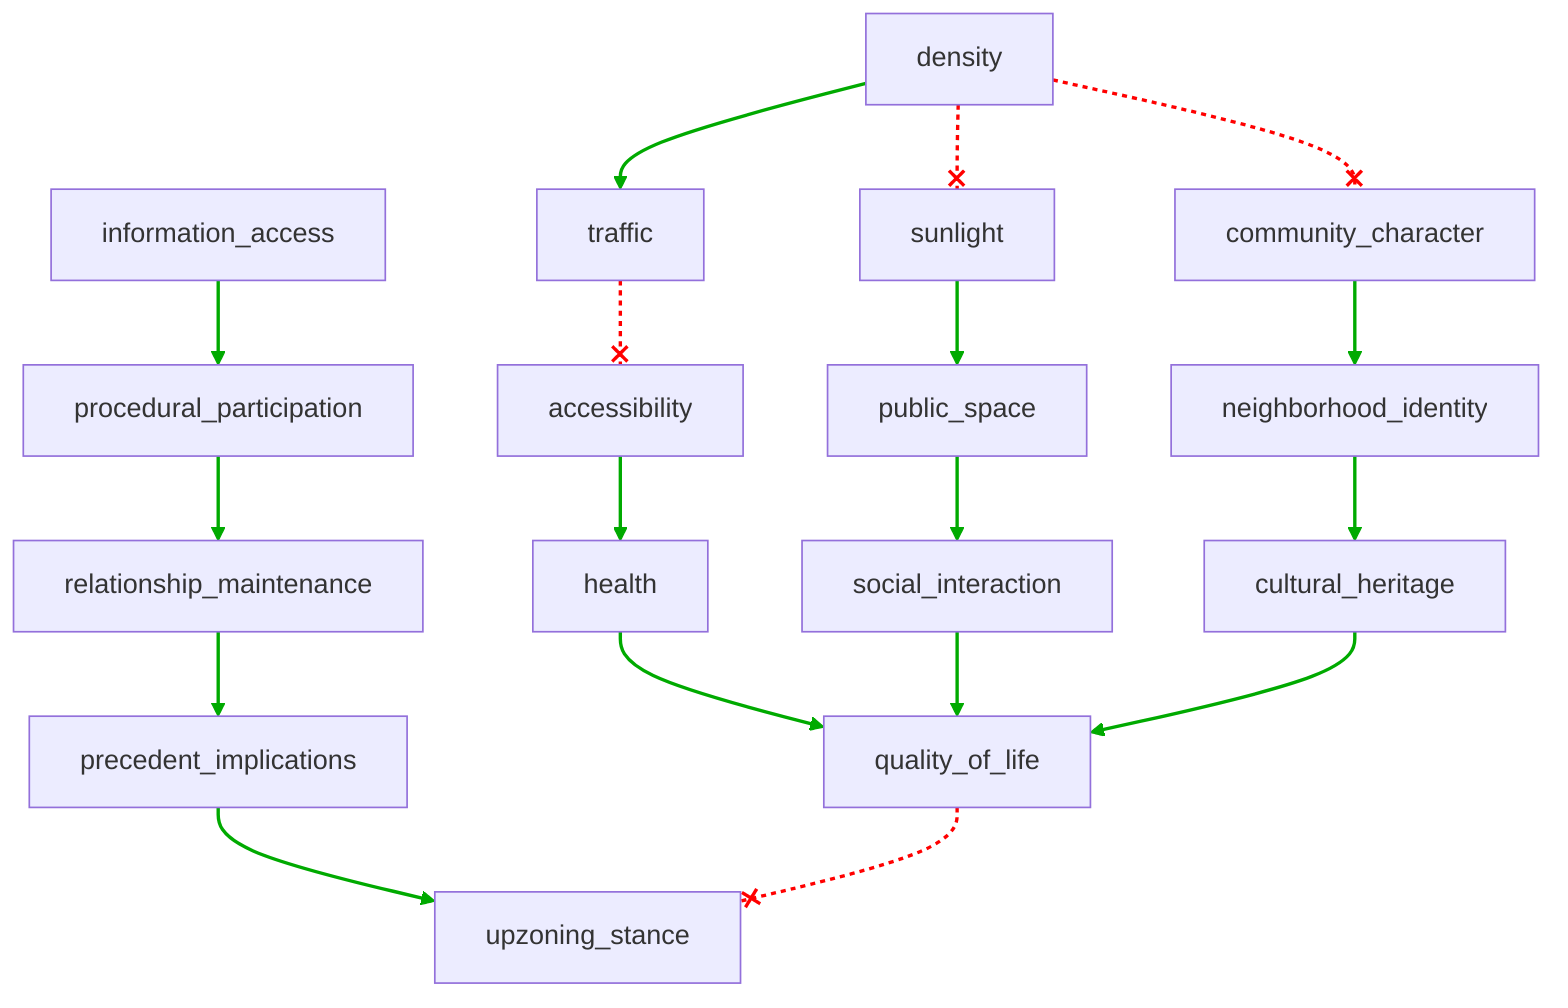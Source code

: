 flowchart TD
n1[density]
n2[traffic]
n3[sunlight]
n4[community_character]
n5[accessibility]
n6[public_space]
n7[neighborhood_identity]
n8[health]
n9[social_interaction]
n10[cultural_heritage]
n11[quality_of_life]
n12[information_access]
n13[procedural_participation]
n14[relationship_maintenance]
n15[precedent_implications]
n16[upzoning_stance]
n1 --> n2
n1 --x n3
n1 --x n4
n2 --x n5
n3 --> n6
n4 --> n7
n5 --> n8
n6 --> n9
n7 --> n10
n8 --> n11
n9 --> n11
n10 --> n11
n12 --> n13
n13 --> n14
n14 --> n15
n15 --> n16
n11 --x n16
linkStyle 0 stroke:#00AA00,stroke-width:2px
linkStyle 1 stroke:#FF0000,stroke-dasharray:3,stroke-width:2px
linkStyle 2 stroke:#FF0000,stroke-dasharray:3,stroke-width:2px
linkStyle 3 stroke:#FF0000,stroke-dasharray:3,stroke-width:2px
linkStyle 4 stroke:#00AA00,stroke-width:2px
linkStyle 5 stroke:#00AA00,stroke-width:2px
linkStyle 6 stroke:#00AA00,stroke-width:2px
linkStyle 7 stroke:#00AA00,stroke-width:2px
linkStyle 8 stroke:#00AA00,stroke-width:2px
linkStyle 9 stroke:#00AA00,stroke-width:2px
linkStyle 10 stroke:#00AA00,stroke-width:2px
linkStyle 11 stroke:#00AA00,stroke-width:2px
linkStyle 12 stroke:#00AA00,stroke-width:2px
linkStyle 13 stroke:#00AA00,stroke-width:2px
linkStyle 14 stroke:#00AA00,stroke-width:2px
linkStyle 15 stroke:#00AA00,stroke-width:2px
linkStyle 16 stroke:#FF0000,stroke-dasharray:3,stroke-width:2px